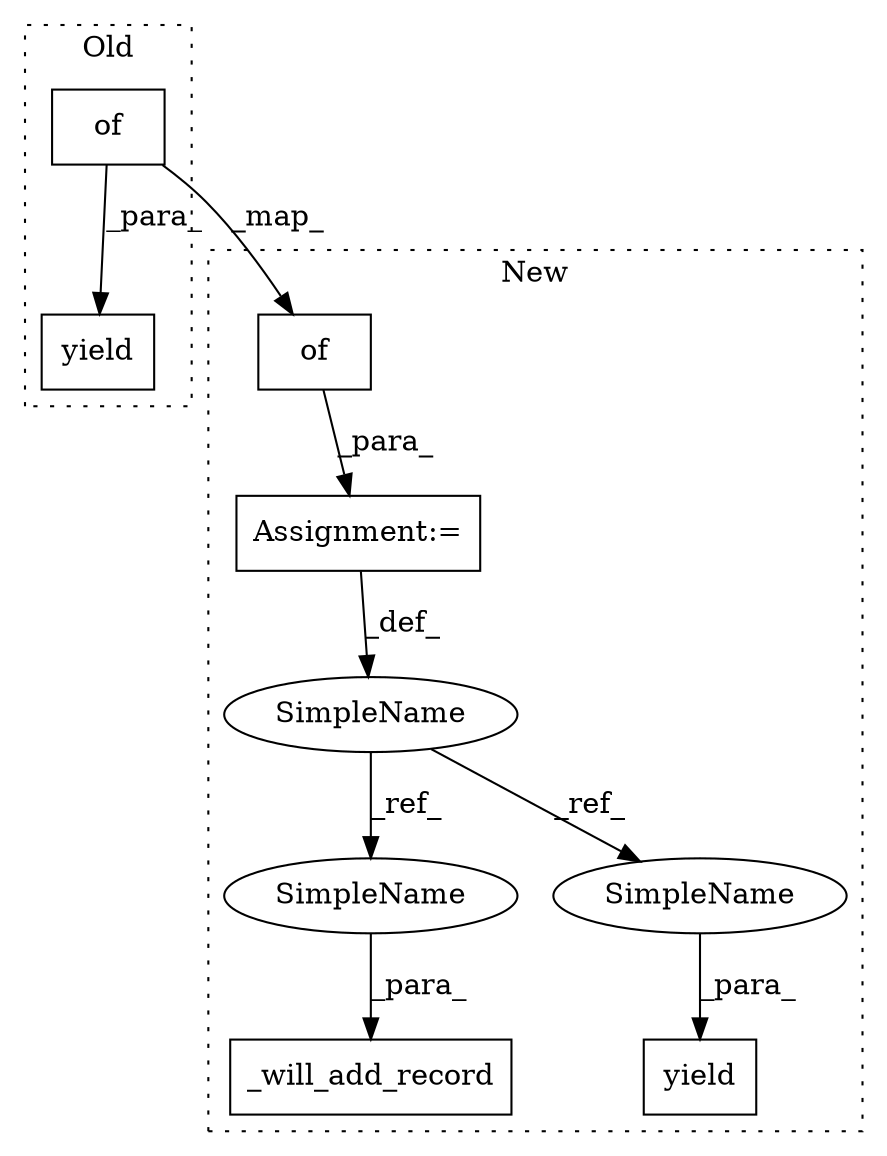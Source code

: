 digraph G {
subgraph cluster0 {
1 [label="yield" a="112" s="6272" l="7" shape="box"];
6 [label="of" a="32" s="6283,6391" l="3,1" shape="box"];
label = "Old";
style="dotted";
}
subgraph cluster1 {
2 [label="_will_add_record" a="32" s="6325,6348" l="17,1" shape="box"];
3 [label="SimpleName" a="42" s="6192" l="6" shape="ellipse"];
4 [label="yield" a="112" s="6388" l="7" shape="box"];
5 [label="of" a="32" s="6203,6311" l="3,1" shape="box"];
7 [label="Assignment:=" a="7" s="6198" l="1" shape="box"];
8 [label="SimpleName" a="42" s="6342" l="6" shape="ellipse"];
9 [label="SimpleName" a="42" s="6395" l="6" shape="ellipse"];
label = "New";
style="dotted";
}
3 -> 8 [label="_ref_"];
3 -> 9 [label="_ref_"];
5 -> 7 [label="_para_"];
6 -> 1 [label="_para_"];
6 -> 5 [label="_map_"];
7 -> 3 [label="_def_"];
8 -> 2 [label="_para_"];
9 -> 4 [label="_para_"];
}